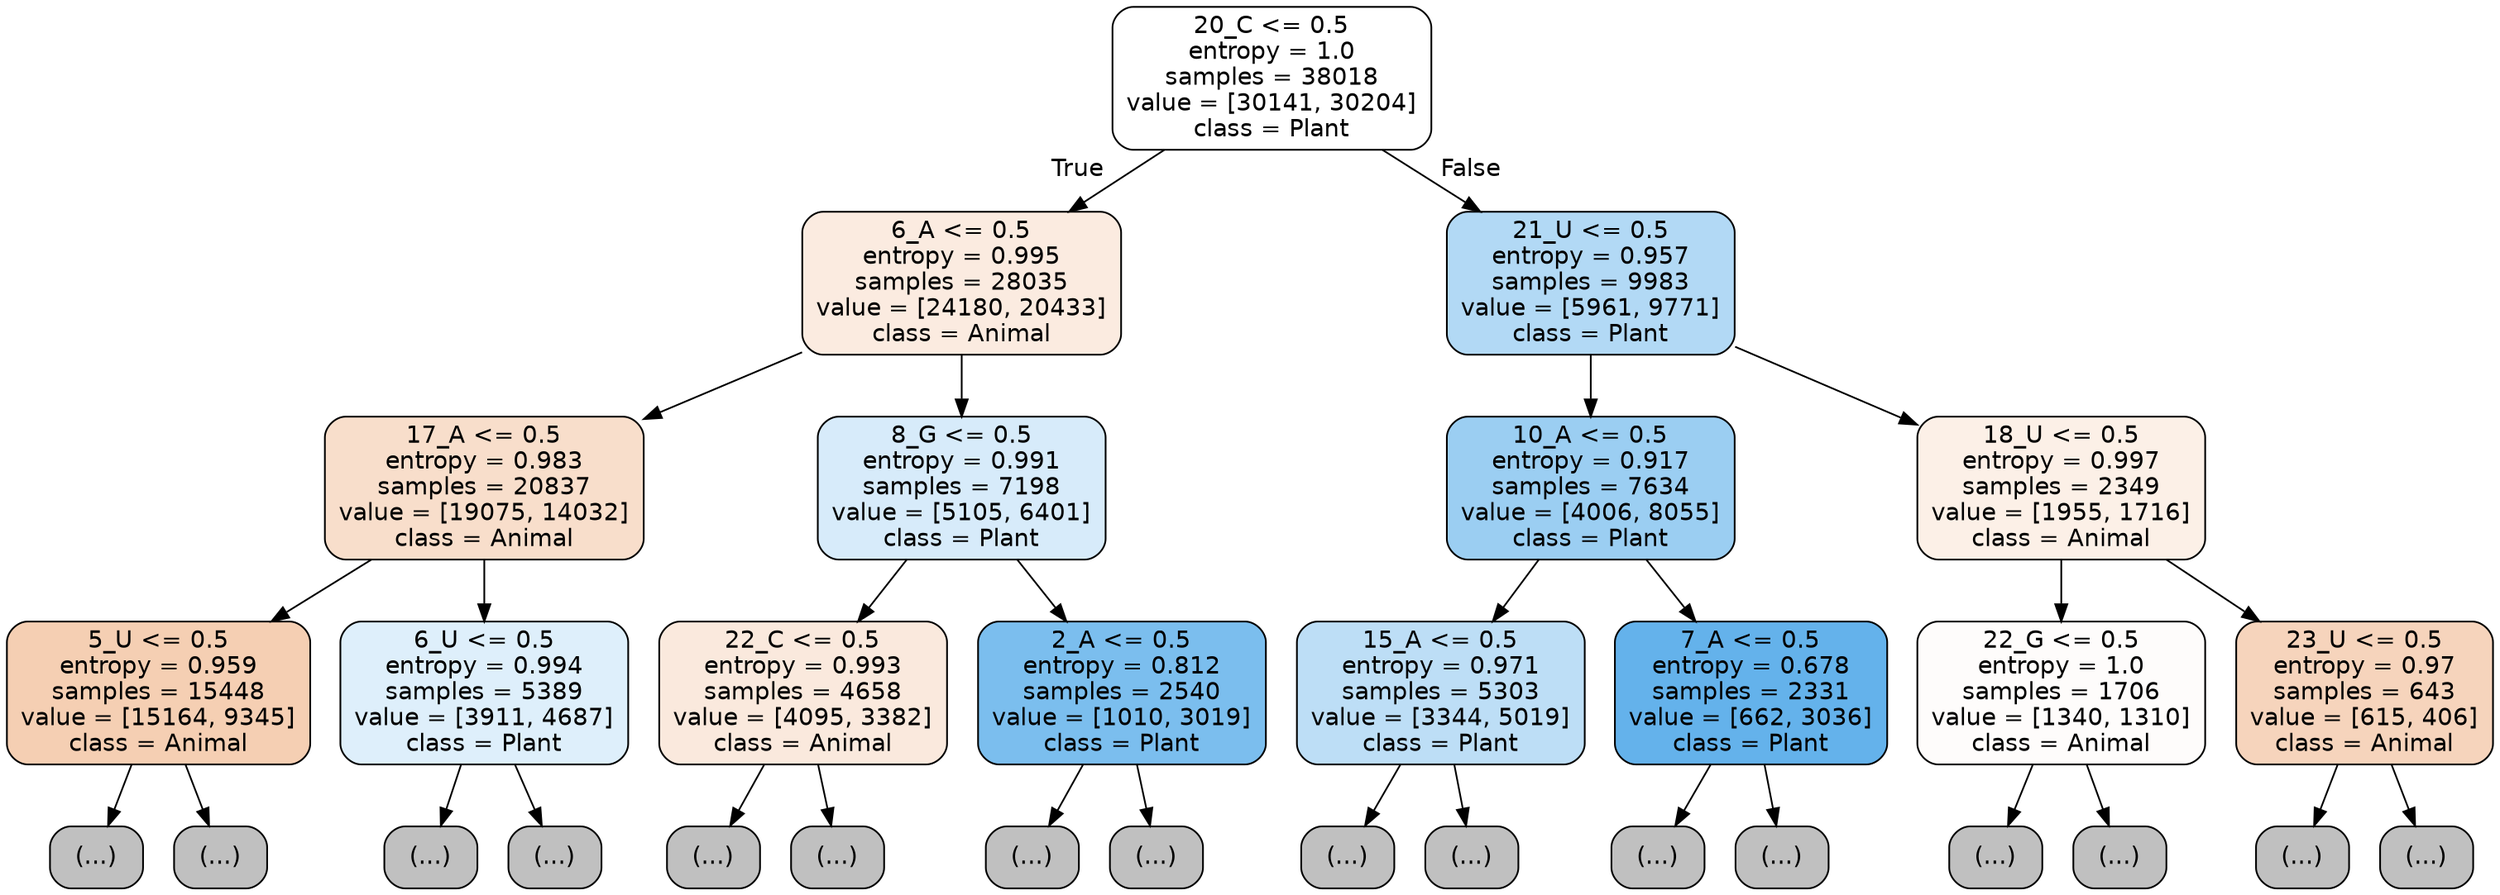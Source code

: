 digraph Tree {
node [shape=box, style="filled, rounded", color="black", fontname="helvetica"] ;
edge [fontname="helvetica"] ;
0 [label="20_C <= 0.5\nentropy = 1.0\nsamples = 38018\nvalue = [30141, 30204]\nclass = Plant", fillcolor="#ffffff"] ;
1 [label="6_A <= 0.5\nentropy = 0.995\nsamples = 28035\nvalue = [24180, 20433]\nclass = Animal", fillcolor="#fbebe0"] ;
0 -> 1 [labeldistance=2.5, labelangle=45, headlabel="True"] ;
2 [label="17_A <= 0.5\nentropy = 0.983\nsamples = 20837\nvalue = [19075, 14032]\nclass = Animal", fillcolor="#f8decb"] ;
1 -> 2 ;
3 [label="5_U <= 0.5\nentropy = 0.959\nsamples = 15448\nvalue = [15164, 9345]\nclass = Animal", fillcolor="#f5cfb3"] ;
2 -> 3 ;
4 [label="(...)", fillcolor="#C0C0C0"] ;
3 -> 4 ;
5615 [label="(...)", fillcolor="#C0C0C0"] ;
3 -> 5615 ;
7830 [label="6_U <= 0.5\nentropy = 0.994\nsamples = 5389\nvalue = [3911, 4687]\nclass = Plant", fillcolor="#deeffb"] ;
2 -> 7830 ;
7831 [label="(...)", fillcolor="#C0C0C0"] ;
7830 -> 7831 ;
9302 [label="(...)", fillcolor="#C0C0C0"] ;
7830 -> 9302 ;
10121 [label="8_G <= 0.5\nentropy = 0.991\nsamples = 7198\nvalue = [5105, 6401]\nclass = Plant", fillcolor="#d7ebfa"] ;
1 -> 10121 ;
10122 [label="22_C <= 0.5\nentropy = 0.993\nsamples = 4658\nvalue = [4095, 3382]\nclass = Animal", fillcolor="#fae9dd"] ;
10121 -> 10122 ;
10123 [label="(...)", fillcolor="#C0C0C0"] ;
10122 -> 10123 ;
12030 [label="(...)", fillcolor="#C0C0C0"] ;
10122 -> 12030 ;
12357 [label="2_A <= 0.5\nentropy = 0.812\nsamples = 2540\nvalue = [1010, 3019]\nclass = Plant", fillcolor="#7bbeee"] ;
10121 -> 12357 ;
12358 [label="(...)", fillcolor="#C0C0C0"] ;
12357 -> 12358 ;
12955 [label="(...)", fillcolor="#C0C0C0"] ;
12357 -> 12955 ;
13184 [label="21_U <= 0.5\nentropy = 0.957\nsamples = 9983\nvalue = [5961, 9771]\nclass = Plant", fillcolor="#b2d9f5"] ;
0 -> 13184 [labeldistance=2.5, labelangle=-45, headlabel="False"] ;
13185 [label="10_A <= 0.5\nentropy = 0.917\nsamples = 7634\nvalue = [4006, 8055]\nclass = Plant", fillcolor="#9bcef2"] ;
13184 -> 13185 ;
13186 [label="15_A <= 0.5\nentropy = 0.971\nsamples = 5303\nvalue = [3344, 5019]\nclass = Plant", fillcolor="#bddef6"] ;
13185 -> 13186 ;
13187 [label="(...)", fillcolor="#C0C0C0"] ;
13186 -> 13187 ;
14970 [label="(...)", fillcolor="#C0C0C0"] ;
13186 -> 14970 ;
15555 [label="7_A <= 0.5\nentropy = 0.678\nsamples = 2331\nvalue = [662, 3036]\nclass = Plant", fillcolor="#64b2eb"] ;
13185 -> 15555 ;
15556 [label="(...)", fillcolor="#C0C0C0"] ;
15555 -> 15556 ;
16029 [label="(...)", fillcolor="#C0C0C0"] ;
15555 -> 16029 ;
16258 [label="18_U <= 0.5\nentropy = 0.997\nsamples = 2349\nvalue = [1955, 1716]\nclass = Animal", fillcolor="#fcf0e7"] ;
13184 -> 16258 ;
16259 [label="22_G <= 0.5\nentropy = 1.0\nsamples = 1706\nvalue = [1340, 1310]\nclass = Animal", fillcolor="#fefcfb"] ;
16258 -> 16259 ;
16260 [label="(...)", fillcolor="#C0C0C0"] ;
16259 -> 16260 ;
16881 [label="(...)", fillcolor="#C0C0C0"] ;
16259 -> 16881 ;
17000 [label="23_U <= 0.5\nentropy = 0.97\nsamples = 643\nvalue = [615, 406]\nclass = Animal", fillcolor="#f6d4bc"] ;
16258 -> 17000 ;
17001 [label="(...)", fillcolor="#C0C0C0"] ;
17000 -> 17001 ;
17300 [label="(...)", fillcolor="#C0C0C0"] ;
17000 -> 17300 ;
}